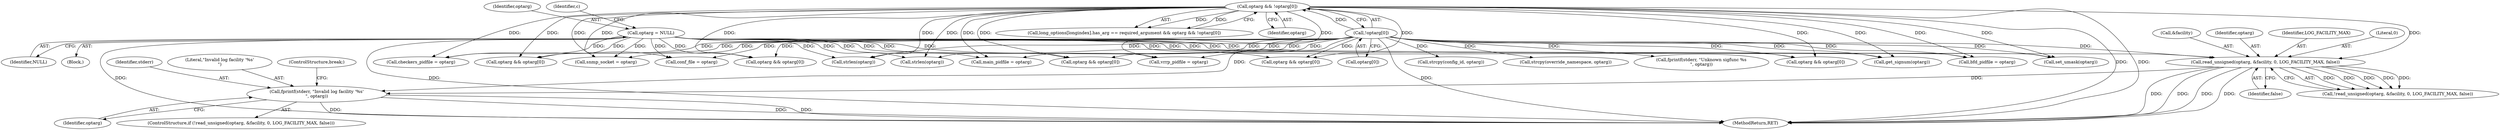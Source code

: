 digraph "0_keepalived_c6247a9ef2c7b33244ab1d3aa5d629ec49f0a067_2@API" {
"1000335" [label="(Call,fprintf(stderr, \"Invalid log facility '%s'\n\", optarg))"];
"1000328" [label="(Call,read_unsigned(optarg, &facility, 0, LOG_FACILITY_MAX, false))"];
"1000180" [label="(Call,optarg && !optarg[0])"];
"1000182" [label="(Call,!optarg[0])"];
"1000190" [label="(Call,optarg = NULL)"];
"1000190" [label="(Call,optarg = NULL)"];
"1000330" [label="(Call,&facility)"];
"1000338" [label="(Identifier,optarg)"];
"1000452" [label="(Call,conf_file = optarg)"];
"1000336" [label="(Identifier,stderr)"];
"1000194" [label="(Identifier,c)"];
"1000192" [label="(Identifier,NULL)"];
"1000499" [label="(Call,bfd_pidfile = optarg)"];
"1000329" [label="(Identifier,optarg)"];
"1000651" [label="(Call,optarg && optarg[0])"];
"1000745" [label="(MethodReturn,RET)"];
"1000542" [label="(Call,strlen(optarg))"];
"1000186" [label="(Block,)"];
"1000509" [label="(Call,snmp_socket = optarg)"];
"1000333" [label="(Identifier,LOG_FACILITY_MAX)"];
"1000182" [label="(Call,!optarg[0])"];
"1000354" [label="(Call,optarg && optarg[0])"];
"1000337" [label="(Literal,\"Invalid log facility '%s'\n\")"];
"1000191" [label="(Identifier,optarg)"];
"1000335" [label="(Call,fprintf(stderr, \"Invalid log facility '%s'\n\", optarg))"];
"1000606" [label="(Call,optarg && optarg[0])"];
"1000327" [label="(Call,!read_unsigned(optarg, &facility, 0, LOG_FACILITY_MAX, false))"];
"1000183" [label="(Call,optarg[0])"];
"1000410" [label="(Call,optarg && optarg[0])"];
"1000559" [label="(Call,strcpy(config_id, optarg))"];
"1000566" [label="(Call,get_signum(optarg))"];
"1000328" [label="(Call,read_unsigned(optarg, &facility, 0, LOG_FACILITY_MAX, false))"];
"1000478" [label="(Call,main_pidfile = optarg)"];
"1000384" [label="(Call,set_umask(optarg))"];
"1000351" [label="(ControlStructure,break;)"];
"1000332" [label="(Literal,0)"];
"1000494" [label="(Call,vrrp_pidfile = optarg)"];
"1000326" [label="(ControlStructure,if (!read_unsigned(optarg, &facility, 0, LOG_FACILITY_MAX, false)))"];
"1000483" [label="(Call,checkers_pidfile = optarg)"];
"1000518" [label="(Call,optarg && optarg[0])"];
"1000180" [label="(Call,optarg && !optarg[0])"];
"1000556" [label="(Call,strlen(optarg))"];
"1000545" [label="(Call,strcpy(override_namespace, optarg))"];
"1000574" [label="(Call,fprintf(stderr, \"Unknown sigfunc %s\n\", optarg))"];
"1000334" [label="(Identifier,false)"];
"1000172" [label="(Call,long_options[longindex].has_arg == required_argument && optarg && !optarg[0])"];
"1000181" [label="(Identifier,optarg)"];
"1000335" -> "1000326"  [label="AST: "];
"1000335" -> "1000338"  [label="CFG: "];
"1000336" -> "1000335"  [label="AST: "];
"1000337" -> "1000335"  [label="AST: "];
"1000338" -> "1000335"  [label="AST: "];
"1000351" -> "1000335"  [label="CFG: "];
"1000335" -> "1000745"  [label="DDG: "];
"1000335" -> "1000745"  [label="DDG: "];
"1000335" -> "1000745"  [label="DDG: "];
"1000328" -> "1000335"  [label="DDG: "];
"1000182" -> "1000335"  [label="DDG: "];
"1000328" -> "1000327"  [label="AST: "];
"1000328" -> "1000334"  [label="CFG: "];
"1000329" -> "1000328"  [label="AST: "];
"1000330" -> "1000328"  [label="AST: "];
"1000332" -> "1000328"  [label="AST: "];
"1000333" -> "1000328"  [label="AST: "];
"1000334" -> "1000328"  [label="AST: "];
"1000327" -> "1000328"  [label="CFG: "];
"1000328" -> "1000745"  [label="DDG: "];
"1000328" -> "1000745"  [label="DDG: "];
"1000328" -> "1000745"  [label="DDG: "];
"1000328" -> "1000745"  [label="DDG: "];
"1000328" -> "1000327"  [label="DDG: "];
"1000328" -> "1000327"  [label="DDG: "];
"1000328" -> "1000327"  [label="DDG: "];
"1000328" -> "1000327"  [label="DDG: "];
"1000328" -> "1000327"  [label="DDG: "];
"1000180" -> "1000328"  [label="DDG: "];
"1000190" -> "1000328"  [label="DDG: "];
"1000182" -> "1000328"  [label="DDG: "];
"1000180" -> "1000172"  [label="AST: "];
"1000180" -> "1000181"  [label="CFG: "];
"1000180" -> "1000182"  [label="CFG: "];
"1000181" -> "1000180"  [label="AST: "];
"1000182" -> "1000180"  [label="AST: "];
"1000172" -> "1000180"  [label="CFG: "];
"1000180" -> "1000745"  [label="DDG: "];
"1000180" -> "1000745"  [label="DDG: "];
"1000180" -> "1000172"  [label="DDG: "];
"1000180" -> "1000172"  [label="DDG: "];
"1000182" -> "1000180"  [label="DDG: "];
"1000180" -> "1000354"  [label="DDG: "];
"1000180" -> "1000384"  [label="DDG: "];
"1000180" -> "1000410"  [label="DDG: "];
"1000180" -> "1000452"  [label="DDG: "];
"1000180" -> "1000478"  [label="DDG: "];
"1000180" -> "1000483"  [label="DDG: "];
"1000180" -> "1000494"  [label="DDG: "];
"1000180" -> "1000499"  [label="DDG: "];
"1000180" -> "1000509"  [label="DDG: "];
"1000180" -> "1000518"  [label="DDG: "];
"1000180" -> "1000542"  [label="DDG: "];
"1000180" -> "1000556"  [label="DDG: "];
"1000180" -> "1000566"  [label="DDG: "];
"1000180" -> "1000606"  [label="DDG: "];
"1000180" -> "1000651"  [label="DDG: "];
"1000182" -> "1000183"  [label="CFG: "];
"1000183" -> "1000182"  [label="AST: "];
"1000182" -> "1000745"  [label="DDG: "];
"1000182" -> "1000354"  [label="DDG: "];
"1000182" -> "1000384"  [label="DDG: "];
"1000182" -> "1000410"  [label="DDG: "];
"1000182" -> "1000452"  [label="DDG: "];
"1000182" -> "1000478"  [label="DDG: "];
"1000182" -> "1000483"  [label="DDG: "];
"1000182" -> "1000494"  [label="DDG: "];
"1000182" -> "1000499"  [label="DDG: "];
"1000182" -> "1000509"  [label="DDG: "];
"1000182" -> "1000518"  [label="DDG: "];
"1000182" -> "1000542"  [label="DDG: "];
"1000182" -> "1000545"  [label="DDG: "];
"1000182" -> "1000556"  [label="DDG: "];
"1000182" -> "1000559"  [label="DDG: "];
"1000182" -> "1000566"  [label="DDG: "];
"1000182" -> "1000574"  [label="DDG: "];
"1000182" -> "1000606"  [label="DDG: "];
"1000182" -> "1000651"  [label="DDG: "];
"1000190" -> "1000186"  [label="AST: "];
"1000190" -> "1000192"  [label="CFG: "];
"1000191" -> "1000190"  [label="AST: "];
"1000192" -> "1000190"  [label="AST: "];
"1000194" -> "1000190"  [label="CFG: "];
"1000190" -> "1000745"  [label="DDG: "];
"1000190" -> "1000745"  [label="DDG: "];
"1000190" -> "1000354"  [label="DDG: "];
"1000190" -> "1000384"  [label="DDG: "];
"1000190" -> "1000410"  [label="DDG: "];
"1000190" -> "1000452"  [label="DDG: "];
"1000190" -> "1000478"  [label="DDG: "];
"1000190" -> "1000483"  [label="DDG: "];
"1000190" -> "1000494"  [label="DDG: "];
"1000190" -> "1000499"  [label="DDG: "];
"1000190" -> "1000509"  [label="DDG: "];
"1000190" -> "1000518"  [label="DDG: "];
"1000190" -> "1000542"  [label="DDG: "];
"1000190" -> "1000556"  [label="DDG: "];
"1000190" -> "1000566"  [label="DDG: "];
"1000190" -> "1000606"  [label="DDG: "];
"1000190" -> "1000651"  [label="DDG: "];
}
